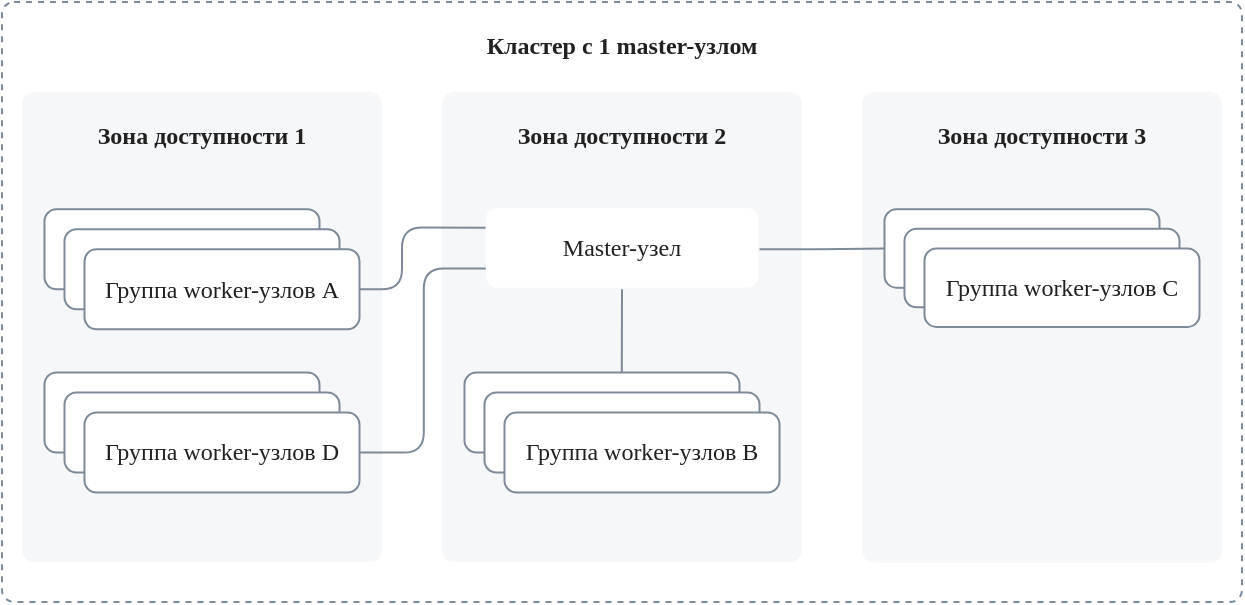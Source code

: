 <mxfile version="28.1.2">
  <diagram name="Страница — 1" id="Ub_RG5BVfybFAIFzAZJt">
    <mxGraphModel dx="901" dy="630" grid="1" gridSize="10" guides="1" tooltips="1" connect="1" arrows="1" fold="1" page="1" pageScale="1" pageWidth="827" pageHeight="1169" math="0" shadow="0">
      <root>
        <mxCell id="0" />
        <mxCell id="1" parent="0" />
        <mxCell id="sQo7lses8vQsKpoa6HPt-1" value="Кластер с 1 master-узлом" style="rounded=1;whiteSpace=wrap;html=1;strokeColor=#7C8A9A;strokeWidth=1;fontColor=#212121;fillColor=none;dashed=1;fontFamily=VK Sans Display;verticalAlign=top;spacing=10;fontStyle=1;arcSize=12;absoluteArcSize=1;container=0;" vertex="1" parent="1">
          <mxGeometry x="530" y="340" width="620" height="300" as="geometry" />
        </mxCell>
        <mxCell id="sQo7lses8vQsKpoa6HPt-2" value="&lt;font color=&quot;#212121&quot;&gt;Зона доступности 1&lt;/font&gt;" style="rounded=1;whiteSpace=wrap;html=1;fontFamily=VK Sans Display;strokeColor=none;arcsize=12;fillColor=#F6F7F9;spacing=10;verticalAlign=top;spacingTop=0;spacingLeft=0;spacingRight=0;fontStyle=1;arcSize=12;absoluteArcSize=1;container=0;" vertex="1" parent="1">
          <mxGeometry x="540" y="385" width="180" height="235" as="geometry" />
        </mxCell>
        <mxCell id="sQo7lses8vQsKpoa6HPt-3" value="&lt;font color=&quot;#212121&quot;&gt;Node 1&lt;/font&gt;" style="rounded=1;whiteSpace=wrap;html=1;fontFamily=VK Sans Display;strokeColor=#7C8A9A;arcsize=12;fillColor=#FFFFFF;spacing=0;spacingTop=12;spacingBottom=12;arcSize=12;absoluteArcSize=1;strokeWidth=1;container=0;" vertex="1" parent="1">
          <mxGeometry x="551.25" y="443.6" width="137.5" height="40" as="geometry" />
        </mxCell>
        <mxCell id="sQo7lses8vQsKpoa6HPt-4" value="&lt;font color=&quot;#212121&quot;&gt;Node 1&lt;/font&gt;" style="rounded=1;whiteSpace=wrap;html=1;fontFamily=VK Sans Display;strokeColor=#7C8A9A;arcsize=12;fillColor=#FFFFFF;spacing=0;spacingTop=12;spacingBottom=12;arcSize=12;absoluteArcSize=1;strokeWidth=1;container=0;" vertex="1" parent="1">
          <mxGeometry x="561.25" y="453.6" width="137.5" height="40" as="geometry" />
        </mxCell>
        <mxCell id="sQo7lses8vQsKpoa6HPt-5" value="&lt;font color=&quot;#212121&quot;&gt;Группа worker-узлов&amp;nbsp;A&lt;/font&gt;" style="rounded=1;whiteSpace=wrap;html=1;fontFamily=VK Sans Display;strokeColor=#7C8A9A;arcsize=12;fillColor=#FFFFFF;spacing=0;spacingTop=12;spacingBottom=12;arcSize=12;absoluteArcSize=1;strokeWidth=1;container=0;" vertex="1" parent="1">
          <mxGeometry x="571.25" y="463.6" width="137.5" height="40" as="geometry" />
        </mxCell>
        <mxCell id="sQo7lses8vQsKpoa6HPt-6" value="&lt;font color=&quot;#212121&quot;&gt;Node 1&lt;/font&gt;" style="rounded=1;whiteSpace=wrap;html=1;fontFamily=VK Sans Display;strokeColor=#7C8A9A;arcsize=12;fillColor=#FFFFFF;spacing=0;spacingTop=12;spacingBottom=12;arcSize=12;absoluteArcSize=1;strokeWidth=1;container=0;" vertex="1" parent="1">
          <mxGeometry x="551.25" y="525.25" width="137.5" height="40" as="geometry" />
        </mxCell>
        <mxCell id="sQo7lses8vQsKpoa6HPt-7" value="&lt;font color=&quot;#212121&quot;&gt;Node 1&lt;/font&gt;" style="rounded=1;whiteSpace=wrap;html=1;fontFamily=VK Sans Display;strokeColor=#7C8A9A;arcsize=12;fillColor=#FFFFFF;spacing=0;spacingTop=12;spacingBottom=12;arcSize=12;absoluteArcSize=1;strokeWidth=1;container=0;" vertex="1" parent="1">
          <mxGeometry x="561.25" y="535.25" width="137.5" height="40" as="geometry" />
        </mxCell>
        <mxCell id="sQo7lses8vQsKpoa6HPt-8" value="&lt;span style=&quot;color: rgb(33, 33, 33);&quot;&gt;Группа worker-узлов&amp;nbsp;D&lt;/span&gt;" style="rounded=1;whiteSpace=wrap;html=1;fontFamily=VK Sans Display;strokeColor=#7C8A9A;arcsize=12;fillColor=#FFFFFF;spacing=0;spacingTop=12;spacingBottom=12;arcSize=12;absoluteArcSize=1;strokeWidth=1;container=0;" vertex="1" parent="1">
          <mxGeometry x="571.25" y="545.25" width="137.5" height="40" as="geometry" />
        </mxCell>
        <mxCell id="sQo7lses8vQsKpoa6HPt-9" value="&lt;font color=&quot;#212121&quot;&gt;Зона доступности&amp;nbsp;2&lt;/font&gt;" style="rounded=1;whiteSpace=wrap;html=1;fontFamily=VK Sans Display;strokeColor=none;arcsize=12;fillColor=#F6F7F9;spacing=10;verticalAlign=top;spacingTop=0;spacingLeft=0;spacingRight=0;fontStyle=1;arcSize=12;absoluteArcSize=1;container=0;" vertex="1" parent="1">
          <mxGeometry x="750" y="385" width="180" height="235" as="geometry" />
        </mxCell>
        <mxCell id="sQo7lses8vQsKpoa6HPt-10" value="&lt;font color=&quot;#212121&quot;&gt;Node 1&lt;/font&gt;" style="rounded=1;whiteSpace=wrap;html=1;fontFamily=VK Sans Display;strokeColor=#7C8A9A;arcsize=12;fillColor=#FFFFFF;spacing=0;spacingTop=12;spacingBottom=12;arcSize=12;absoluteArcSize=1;strokeWidth=1;container=0;" vertex="1" parent="1">
          <mxGeometry x="761.25" y="525.25" width="137.5" height="40" as="geometry" />
        </mxCell>
        <mxCell id="sQo7lses8vQsKpoa6HPt-11" value="&lt;font color=&quot;#212121&quot;&gt;Node 1&lt;/font&gt;" style="rounded=1;whiteSpace=wrap;html=1;fontFamily=VK Sans Display;strokeColor=#7C8A9A;arcsize=12;fillColor=#FFFFFF;spacing=0;spacingTop=12;spacingBottom=12;arcSize=12;absoluteArcSize=1;strokeWidth=1;container=0;" vertex="1" parent="1">
          <mxGeometry x="771.25" y="535.25" width="137.5" height="40" as="geometry" />
        </mxCell>
        <mxCell id="sQo7lses8vQsKpoa6HPt-12" value="&lt;span style=&quot;color: rgb(33, 33, 33);&quot;&gt;Группа worker-узлов&amp;nbsp;B&lt;/span&gt;" style="rounded=1;whiteSpace=wrap;html=1;fontFamily=VK Sans Display;strokeColor=#7C8A9A;arcsize=12;fillColor=#FFFFFF;spacing=0;spacingTop=12;spacingBottom=12;arcSize=12;absoluteArcSize=1;strokeWidth=1;container=0;" vertex="1" parent="1">
          <mxGeometry x="781.25" y="545.25" width="137.5" height="40" as="geometry" />
        </mxCell>
        <mxCell id="sQo7lses8vQsKpoa6HPt-13" style="edgeStyle=orthogonalEdgeStyle;shape=connector;rounded=1;orthogonalLoop=1;jettySize=auto;html=1;labelBackgroundColor=default;strokeColor=#7C8A9A;strokeWidth=1;fontFamily=VK Sans Display;fontSize=16;fontColor=#212121;startArrow=none;startFill=0;endArrow=none;endFill=0;entryX=0.5;entryY=1;entryDx=0;entryDy=0;exitX=0.572;exitY=-0.003;exitDx=0;exitDy=0;exitPerimeter=0;" edge="1" parent="1" source="sQo7lses8vQsKpoa6HPt-10">
          <mxGeometry relative="1" as="geometry">
            <mxPoint x="850" y="525" as="sourcePoint" />
            <mxPoint x="840" y="483.6" as="targetPoint" />
            <Array as="points">
              <mxPoint x="840" y="525" />
            </Array>
          </mxGeometry>
        </mxCell>
        <mxCell id="sQo7lses8vQsKpoa6HPt-14" style="edgeStyle=orthogonalEdgeStyle;shape=connector;rounded=1;orthogonalLoop=1;jettySize=auto;html=1;labelBackgroundColor=default;strokeColor=#7C8A9A;strokeWidth=1;fontFamily=VK Sans Display;fontSize=16;fontColor=#212121;startArrow=none;startFill=0;endArrow=none;endFill=0;entryX=0;entryY=0.25;entryDx=0;entryDy=0;exitX=1;exitY=0.5;exitDx=0;exitDy=0;" edge="1" parent="1" source="sQo7lses8vQsKpoa6HPt-5" target="sQo7lses8vQsKpoa6HPt-20">
          <mxGeometry relative="1" as="geometry">
            <mxPoint x="740" y="590" as="sourcePoint" />
            <mxPoint x="771.25" y="463.6" as="targetPoint" />
            <Array as="points">
              <mxPoint x="730" y="484" />
              <mxPoint x="730" y="453" />
            </Array>
          </mxGeometry>
        </mxCell>
        <mxCell id="sQo7lses8vQsKpoa6HPt-15" value="&lt;font color=&quot;#212121&quot;&gt;Зона доступности&amp;nbsp;3&lt;/font&gt;" style="rounded=1;whiteSpace=wrap;html=1;fontFamily=VK Sans Display;strokeColor=none;arcsize=12;fillColor=#F6F7F9;spacing=10;verticalAlign=top;spacingTop=0;spacingLeft=0;spacingRight=0;fontStyle=1;arcSize=12;absoluteArcSize=1;container=0;" vertex="1" parent="1">
          <mxGeometry x="960" y="385" width="180" height="235.385" as="geometry" />
        </mxCell>
        <mxCell id="sQo7lses8vQsKpoa6HPt-16" value="&lt;font color=&quot;#212121&quot;&gt;Node 1&lt;/font&gt;" style="rounded=1;whiteSpace=wrap;html=1;fontFamily=VK Sans Display;strokeColor=#7C8A9A;arcsize=12;fillColor=#FFFFFF;spacing=0;spacingTop=12;spacingBottom=12;arcSize=12;absoluteArcSize=1;strokeWidth=1;container=0;" vertex="1" parent="1">
          <mxGeometry x="971.25" y="443.6" width="137.5" height="39.23" as="geometry" />
        </mxCell>
        <mxCell id="sQo7lses8vQsKpoa6HPt-17" value="&lt;font color=&quot;#212121&quot;&gt;Node 1&lt;/font&gt;" style="rounded=1;whiteSpace=wrap;html=1;fontFamily=VK Sans Display;strokeColor=#7C8A9A;arcsize=12;fillColor=#FFFFFF;spacing=0;spacingTop=12;spacingBottom=12;arcSize=12;absoluteArcSize=1;strokeWidth=1;container=0;" vertex="1" parent="1">
          <mxGeometry x="981.25" y="453.41" width="137.5" height="39.23" as="geometry" />
        </mxCell>
        <mxCell id="sQo7lses8vQsKpoa6HPt-18" value="&lt;font color=&quot;#212121&quot;&gt;Группа worker-узлов&amp;nbsp;C&lt;/font&gt;" style="rounded=1;whiteSpace=wrap;html=1;fontFamily=VK Sans Display;strokeColor=#7C8A9A;arcsize=12;fillColor=#FFFFFF;spacing=0;spacingTop=12;spacingBottom=12;arcSize=12;absoluteArcSize=1;strokeWidth=1;container=0;" vertex="1" parent="1">
          <mxGeometry x="991.25" y="463.22" width="137.5" height="39.23" as="geometry" />
        </mxCell>
        <mxCell id="sQo7lses8vQsKpoa6HPt-19" style="edgeStyle=orthogonalEdgeStyle;shape=connector;rounded=1;orthogonalLoop=1;jettySize=auto;html=1;labelBackgroundColor=default;strokeColor=#7C8A9A;strokeWidth=1;fontFamily=VK Sans Display;fontSize=16;fontColor=#212121;startArrow=none;startFill=0;endArrow=none;endFill=0;entryX=0;entryY=0.5;entryDx=0;entryDy=0;exitX=1;exitY=0.5;exitDx=0;exitDy=0;" edge="1" parent="1" target="sQo7lses8vQsKpoa6HPt-16">
          <mxGeometry relative="1" as="geometry">
            <mxPoint x="908.75" y="463.6" as="sourcePoint" />
            <mxPoint x="985" y="490" as="targetPoint" />
            <Array as="points">
              <mxPoint x="940" y="464" />
            </Array>
          </mxGeometry>
        </mxCell>
        <mxCell id="sQo7lses8vQsKpoa6HPt-20" value="&lt;font color=&quot;#212121&quot;&gt;Master-узел&lt;/font&gt;" style="rounded=1;whiteSpace=wrap;html=1;fontFamily=VK Sans Display;strokeColor=none;arcsize=12;fillColor=#FFFFFF;spacing=0;spacingTop=12;spacingBottom=12;arcSize=12;absoluteArcSize=1;container=0;" vertex="1" parent="1">
          <mxGeometry x="771.88" y="442.83" width="136.25" height="40" as="geometry" />
        </mxCell>
        <mxCell id="sQo7lses8vQsKpoa6HPt-21" style="edgeStyle=orthogonalEdgeStyle;shape=connector;rounded=1;orthogonalLoop=1;jettySize=auto;html=1;labelBackgroundColor=default;strokeColor=#7C8A9A;strokeWidth=1;fontFamily=VK Sans Display;fontSize=16;fontColor=#212121;startArrow=none;startFill=0;endArrow=none;endFill=0;entryX=0;entryY=0.75;entryDx=0;entryDy=0;exitX=1;exitY=0.5;exitDx=0;exitDy=0;movable=1;resizable=1;rotatable=1;deletable=1;editable=1;locked=0;connectable=1;" edge="1" parent="1">
          <mxGeometry relative="1" as="geometry">
            <mxPoint x="708.88" y="565.25" as="sourcePoint" />
            <mxPoint x="771.88" y="473.25" as="targetPoint" />
            <Array as="points">
              <mxPoint x="740.88" y="565.25" />
              <mxPoint x="740.88" y="473.25" />
            </Array>
          </mxGeometry>
        </mxCell>
      </root>
    </mxGraphModel>
  </diagram>
</mxfile>
